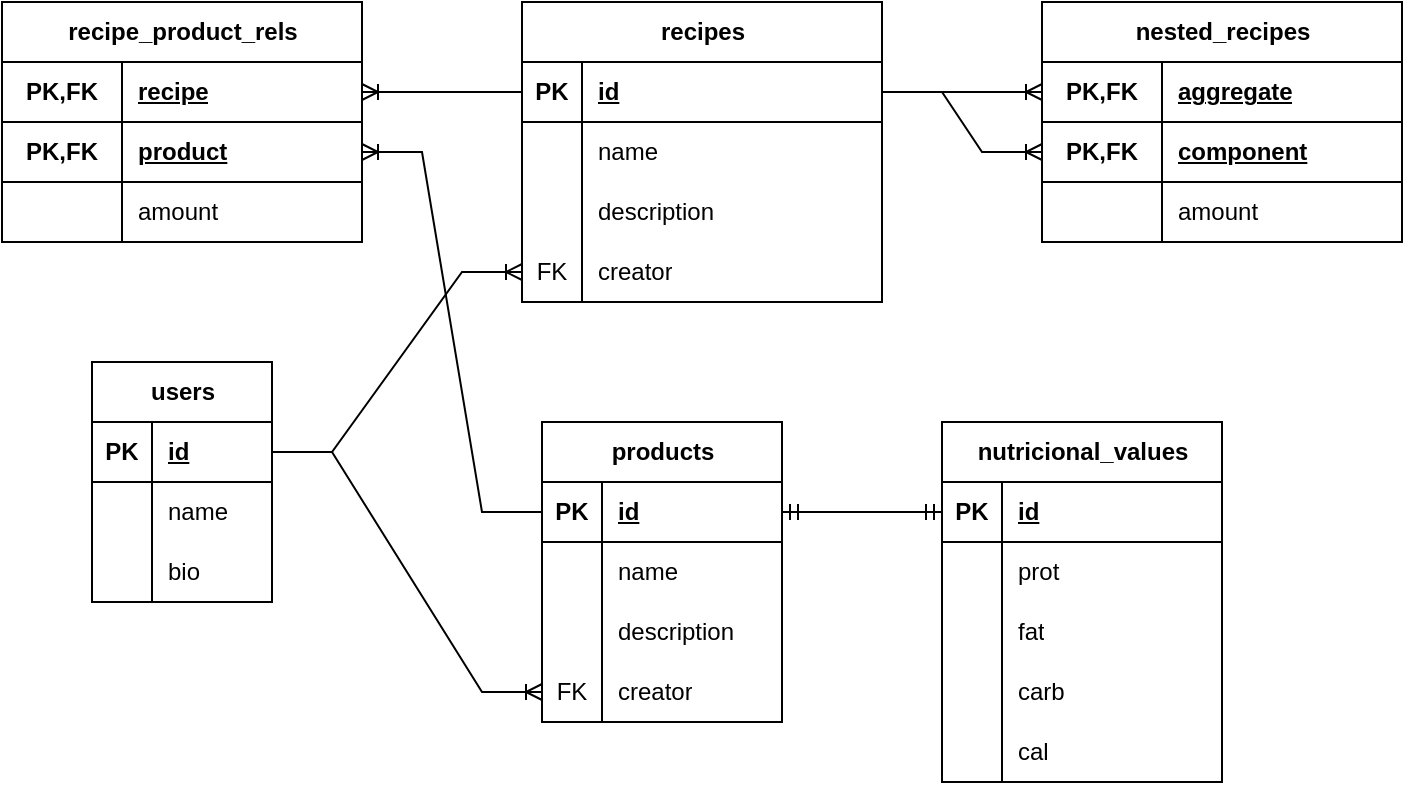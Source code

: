 <mxfile>
    <diagram name="Page-1" id="bktZiqbW34DdxiBYwOLP">
        <mxGraphModel dx="1596" dy="1213" grid="1" gridSize="10" guides="1" tooltips="1" connect="1" arrows="1" fold="1" page="0" pageScale="1" pageWidth="850" pageHeight="1100" math="0" shadow="0">
            <root>
                <mxCell id="0"/>
                <mxCell id="1" parent="0"/>
                <mxCell id="j-yExEiMpuhoz1rZ12O7-1" value="products" style="shape=table;startSize=30;container=1;collapsible=1;childLayout=tableLayout;fixedRows=1;rowLines=0;fontStyle=1;align=center;resizeLast=1;html=1;" parent="1" vertex="1">
                    <mxGeometry x="-250" y="-140" width="120" height="150" as="geometry"/>
                </mxCell>
                <mxCell id="j-yExEiMpuhoz1rZ12O7-2" value="" style="shape=tableRow;horizontal=0;startSize=0;swimlaneHead=0;swimlaneBody=0;fillColor=none;collapsible=0;dropTarget=0;points=[[0,0.5],[1,0.5]];portConstraint=eastwest;top=0;left=0;right=0;bottom=1;" parent="j-yExEiMpuhoz1rZ12O7-1" vertex="1">
                    <mxGeometry y="30" width="120" height="30" as="geometry"/>
                </mxCell>
                <mxCell id="j-yExEiMpuhoz1rZ12O7-3" value="PK" style="shape=partialRectangle;connectable=0;fillColor=none;top=0;left=0;bottom=0;right=0;fontStyle=1;overflow=hidden;whiteSpace=wrap;html=1;" parent="j-yExEiMpuhoz1rZ12O7-2" vertex="1">
                    <mxGeometry width="30" height="30" as="geometry">
                        <mxRectangle width="30" height="30" as="alternateBounds"/>
                    </mxGeometry>
                </mxCell>
                <mxCell id="j-yExEiMpuhoz1rZ12O7-4" value="id" style="shape=partialRectangle;connectable=0;fillColor=none;top=0;left=0;bottom=0;right=0;align=left;spacingLeft=6;fontStyle=5;overflow=hidden;whiteSpace=wrap;html=1;" parent="j-yExEiMpuhoz1rZ12O7-2" vertex="1">
                    <mxGeometry x="30" width="90" height="30" as="geometry">
                        <mxRectangle width="90" height="30" as="alternateBounds"/>
                    </mxGeometry>
                </mxCell>
                <mxCell id="j-yExEiMpuhoz1rZ12O7-5" value="" style="shape=tableRow;horizontal=0;startSize=0;swimlaneHead=0;swimlaneBody=0;fillColor=none;collapsible=0;dropTarget=0;points=[[0,0.5],[1,0.5]];portConstraint=eastwest;top=0;left=0;right=0;bottom=0;" parent="j-yExEiMpuhoz1rZ12O7-1" vertex="1">
                    <mxGeometry y="60" width="120" height="30" as="geometry"/>
                </mxCell>
                <mxCell id="j-yExEiMpuhoz1rZ12O7-6" value="" style="shape=partialRectangle;connectable=0;fillColor=none;top=0;left=0;bottom=0;right=0;editable=1;overflow=hidden;whiteSpace=wrap;html=1;" parent="j-yExEiMpuhoz1rZ12O7-5" vertex="1">
                    <mxGeometry width="30" height="30" as="geometry">
                        <mxRectangle width="30" height="30" as="alternateBounds"/>
                    </mxGeometry>
                </mxCell>
                <mxCell id="j-yExEiMpuhoz1rZ12O7-7" value="name" style="shape=partialRectangle;connectable=0;fillColor=none;top=0;left=0;bottom=0;right=0;align=left;spacingLeft=6;overflow=hidden;whiteSpace=wrap;html=1;" parent="j-yExEiMpuhoz1rZ12O7-5" vertex="1">
                    <mxGeometry x="30" width="90" height="30" as="geometry">
                        <mxRectangle width="90" height="30" as="alternateBounds"/>
                    </mxGeometry>
                </mxCell>
                <mxCell id="j-yExEiMpuhoz1rZ12O7-8" value="" style="shape=tableRow;horizontal=0;startSize=0;swimlaneHead=0;swimlaneBody=0;fillColor=none;collapsible=0;dropTarget=0;points=[[0,0.5],[1,0.5]];portConstraint=eastwest;top=0;left=0;right=0;bottom=0;" parent="j-yExEiMpuhoz1rZ12O7-1" vertex="1">
                    <mxGeometry y="90" width="120" height="30" as="geometry"/>
                </mxCell>
                <mxCell id="j-yExEiMpuhoz1rZ12O7-9" value="" style="shape=partialRectangle;connectable=0;fillColor=none;top=0;left=0;bottom=0;right=0;editable=1;overflow=hidden;whiteSpace=wrap;html=1;" parent="j-yExEiMpuhoz1rZ12O7-8" vertex="1">
                    <mxGeometry width="30" height="30" as="geometry">
                        <mxRectangle width="30" height="30" as="alternateBounds"/>
                    </mxGeometry>
                </mxCell>
                <mxCell id="j-yExEiMpuhoz1rZ12O7-10" value="description" style="shape=partialRectangle;connectable=0;fillColor=none;top=0;left=0;bottom=0;right=0;align=left;spacingLeft=6;overflow=hidden;whiteSpace=wrap;html=1;" parent="j-yExEiMpuhoz1rZ12O7-8" vertex="1">
                    <mxGeometry x="30" width="90" height="30" as="geometry">
                        <mxRectangle width="90" height="30" as="alternateBounds"/>
                    </mxGeometry>
                </mxCell>
                <mxCell id="j-yExEiMpuhoz1rZ12O7-11" value="" style="shape=tableRow;horizontal=0;startSize=0;swimlaneHead=0;swimlaneBody=0;fillColor=none;collapsible=0;dropTarget=0;points=[[0,0.5],[1,0.5]];portConstraint=eastwest;top=0;left=0;right=0;bottom=0;" parent="j-yExEiMpuhoz1rZ12O7-1" vertex="1">
                    <mxGeometry y="120" width="120" height="30" as="geometry"/>
                </mxCell>
                <mxCell id="j-yExEiMpuhoz1rZ12O7-12" value="FK" style="shape=partialRectangle;connectable=0;fillColor=none;top=0;left=0;bottom=0;right=0;editable=1;overflow=hidden;whiteSpace=wrap;html=1;" parent="j-yExEiMpuhoz1rZ12O7-11" vertex="1">
                    <mxGeometry width="30" height="30" as="geometry">
                        <mxRectangle width="30" height="30" as="alternateBounds"/>
                    </mxGeometry>
                </mxCell>
                <mxCell id="j-yExEiMpuhoz1rZ12O7-13" value="creator" style="shape=partialRectangle;connectable=0;fillColor=none;top=0;left=0;bottom=0;right=0;align=left;spacingLeft=6;overflow=hidden;whiteSpace=wrap;html=1;" parent="j-yExEiMpuhoz1rZ12O7-11" vertex="1">
                    <mxGeometry x="30" width="90" height="30" as="geometry">
                        <mxRectangle width="90" height="30" as="alternateBounds"/>
                    </mxGeometry>
                </mxCell>
                <mxCell id="j-yExEiMpuhoz1rZ12O7-20" value="nutricional_values" style="shape=table;startSize=30;container=1;collapsible=1;childLayout=tableLayout;fixedRows=1;rowLines=0;fontStyle=1;align=center;resizeLast=1;html=1;" parent="1" vertex="1">
                    <mxGeometry x="-50" y="-140" width="140" height="180" as="geometry"/>
                </mxCell>
                <mxCell id="j-yExEiMpuhoz1rZ12O7-21" value="" style="shape=tableRow;horizontal=0;startSize=0;swimlaneHead=0;swimlaneBody=0;fillColor=none;collapsible=0;dropTarget=0;points=[[0,0.5],[1,0.5]];portConstraint=eastwest;top=0;left=0;right=0;bottom=1;" parent="j-yExEiMpuhoz1rZ12O7-20" vertex="1">
                    <mxGeometry y="30" width="140" height="30" as="geometry"/>
                </mxCell>
                <mxCell id="j-yExEiMpuhoz1rZ12O7-22" value="PK" style="shape=partialRectangle;connectable=0;fillColor=none;top=0;left=0;bottom=0;right=0;fontStyle=1;overflow=hidden;whiteSpace=wrap;html=1;" parent="j-yExEiMpuhoz1rZ12O7-21" vertex="1">
                    <mxGeometry width="30" height="30" as="geometry">
                        <mxRectangle width="30" height="30" as="alternateBounds"/>
                    </mxGeometry>
                </mxCell>
                <mxCell id="j-yExEiMpuhoz1rZ12O7-23" value="id" style="shape=partialRectangle;connectable=0;fillColor=none;top=0;left=0;bottom=0;right=0;align=left;spacingLeft=6;fontStyle=5;overflow=hidden;whiteSpace=wrap;html=1;" parent="j-yExEiMpuhoz1rZ12O7-21" vertex="1">
                    <mxGeometry x="30" width="110" height="30" as="geometry">
                        <mxRectangle width="110" height="30" as="alternateBounds"/>
                    </mxGeometry>
                </mxCell>
                <mxCell id="j-yExEiMpuhoz1rZ12O7-24" value="" style="shape=tableRow;horizontal=0;startSize=0;swimlaneHead=0;swimlaneBody=0;fillColor=none;collapsible=0;dropTarget=0;points=[[0,0.5],[1,0.5]];portConstraint=eastwest;top=0;left=0;right=0;bottom=0;" parent="j-yExEiMpuhoz1rZ12O7-20" vertex="1">
                    <mxGeometry y="60" width="140" height="30" as="geometry"/>
                </mxCell>
                <mxCell id="j-yExEiMpuhoz1rZ12O7-25" value="" style="shape=partialRectangle;connectable=0;fillColor=none;top=0;left=0;bottom=0;right=0;editable=1;overflow=hidden;whiteSpace=wrap;html=1;" parent="j-yExEiMpuhoz1rZ12O7-24" vertex="1">
                    <mxGeometry width="30" height="30" as="geometry">
                        <mxRectangle width="30" height="30" as="alternateBounds"/>
                    </mxGeometry>
                </mxCell>
                <mxCell id="j-yExEiMpuhoz1rZ12O7-26" value="prot" style="shape=partialRectangle;connectable=0;fillColor=none;top=0;left=0;bottom=0;right=0;align=left;spacingLeft=6;overflow=hidden;whiteSpace=wrap;html=1;" parent="j-yExEiMpuhoz1rZ12O7-24" vertex="1">
                    <mxGeometry x="30" width="110" height="30" as="geometry">
                        <mxRectangle width="110" height="30" as="alternateBounds"/>
                    </mxGeometry>
                </mxCell>
                <mxCell id="j-yExEiMpuhoz1rZ12O7-27" value="" style="shape=tableRow;horizontal=0;startSize=0;swimlaneHead=0;swimlaneBody=0;fillColor=none;collapsible=0;dropTarget=0;points=[[0,0.5],[1,0.5]];portConstraint=eastwest;top=0;left=0;right=0;bottom=0;" parent="j-yExEiMpuhoz1rZ12O7-20" vertex="1">
                    <mxGeometry y="90" width="140" height="30" as="geometry"/>
                </mxCell>
                <mxCell id="j-yExEiMpuhoz1rZ12O7-28" value="" style="shape=partialRectangle;connectable=0;fillColor=none;top=0;left=0;bottom=0;right=0;editable=1;overflow=hidden;whiteSpace=wrap;html=1;" parent="j-yExEiMpuhoz1rZ12O7-27" vertex="1">
                    <mxGeometry width="30" height="30" as="geometry">
                        <mxRectangle width="30" height="30" as="alternateBounds"/>
                    </mxGeometry>
                </mxCell>
                <mxCell id="j-yExEiMpuhoz1rZ12O7-29" value="fat" style="shape=partialRectangle;connectable=0;fillColor=none;top=0;left=0;bottom=0;right=0;align=left;spacingLeft=6;overflow=hidden;whiteSpace=wrap;html=1;" parent="j-yExEiMpuhoz1rZ12O7-27" vertex="1">
                    <mxGeometry x="30" width="110" height="30" as="geometry">
                        <mxRectangle width="110" height="30" as="alternateBounds"/>
                    </mxGeometry>
                </mxCell>
                <mxCell id="j-yExEiMpuhoz1rZ12O7-30" value="" style="shape=tableRow;horizontal=0;startSize=0;swimlaneHead=0;swimlaneBody=0;fillColor=none;collapsible=0;dropTarget=0;points=[[0,0.5],[1,0.5]];portConstraint=eastwest;top=0;left=0;right=0;bottom=0;" parent="j-yExEiMpuhoz1rZ12O7-20" vertex="1">
                    <mxGeometry y="120" width="140" height="30" as="geometry"/>
                </mxCell>
                <mxCell id="j-yExEiMpuhoz1rZ12O7-31" value="" style="shape=partialRectangle;connectable=0;fillColor=none;top=0;left=0;bottom=0;right=0;editable=1;overflow=hidden;whiteSpace=wrap;html=1;" parent="j-yExEiMpuhoz1rZ12O7-30" vertex="1">
                    <mxGeometry width="30" height="30" as="geometry">
                        <mxRectangle width="30" height="30" as="alternateBounds"/>
                    </mxGeometry>
                </mxCell>
                <mxCell id="j-yExEiMpuhoz1rZ12O7-32" value="carb" style="shape=partialRectangle;connectable=0;fillColor=none;top=0;left=0;bottom=0;right=0;align=left;spacingLeft=6;overflow=hidden;whiteSpace=wrap;html=1;" parent="j-yExEiMpuhoz1rZ12O7-30" vertex="1">
                    <mxGeometry x="30" width="110" height="30" as="geometry">
                        <mxRectangle width="110" height="30" as="alternateBounds"/>
                    </mxGeometry>
                </mxCell>
                <mxCell id="j-yExEiMpuhoz1rZ12O7-33" value="" style="shape=tableRow;horizontal=0;startSize=0;swimlaneHead=0;swimlaneBody=0;fillColor=none;collapsible=0;dropTarget=0;points=[[0,0.5],[1,0.5]];portConstraint=eastwest;top=0;left=0;right=0;bottom=0;" parent="j-yExEiMpuhoz1rZ12O7-20" vertex="1">
                    <mxGeometry y="150" width="140" height="30" as="geometry"/>
                </mxCell>
                <mxCell id="j-yExEiMpuhoz1rZ12O7-34" value="" style="shape=partialRectangle;connectable=0;fillColor=none;top=0;left=0;bottom=0;right=0;editable=1;overflow=hidden;whiteSpace=wrap;html=1;" parent="j-yExEiMpuhoz1rZ12O7-33" vertex="1">
                    <mxGeometry width="30" height="30" as="geometry">
                        <mxRectangle width="30" height="30" as="alternateBounds"/>
                    </mxGeometry>
                </mxCell>
                <mxCell id="j-yExEiMpuhoz1rZ12O7-35" value="cal" style="shape=partialRectangle;connectable=0;fillColor=none;top=0;left=0;bottom=0;right=0;align=left;spacingLeft=6;overflow=hidden;whiteSpace=wrap;html=1;" parent="j-yExEiMpuhoz1rZ12O7-33" vertex="1">
                    <mxGeometry x="30" width="110" height="30" as="geometry">
                        <mxRectangle width="110" height="30" as="alternateBounds"/>
                    </mxGeometry>
                </mxCell>
                <mxCell id="j-yExEiMpuhoz1rZ12O7-36" value="" style="edgeStyle=entityRelationEdgeStyle;fontSize=12;html=1;endArrow=ERmandOne;startArrow=ERmandOne;rounded=0;" parent="1" source="j-yExEiMpuhoz1rZ12O7-2" target="j-yExEiMpuhoz1rZ12O7-21" edge="1">
                    <mxGeometry width="100" height="100" relative="1" as="geometry">
                        <mxPoint x="-120" y="250" as="sourcePoint"/>
                        <mxPoint x="-20" y="150" as="targetPoint"/>
                    </mxGeometry>
                </mxCell>
                <mxCell id="j-yExEiMpuhoz1rZ12O7-37" value="users" style="shape=table;startSize=30;container=1;collapsible=1;childLayout=tableLayout;fixedRows=1;rowLines=0;fontStyle=1;align=center;resizeLast=1;html=1;" parent="1" vertex="1">
                    <mxGeometry x="-475" y="-170" width="90" height="120" as="geometry"/>
                </mxCell>
                <mxCell id="j-yExEiMpuhoz1rZ12O7-38" value="" style="shape=tableRow;horizontal=0;startSize=0;swimlaneHead=0;swimlaneBody=0;fillColor=none;collapsible=0;dropTarget=0;points=[[0,0.5],[1,0.5]];portConstraint=eastwest;top=0;left=0;right=0;bottom=1;" parent="j-yExEiMpuhoz1rZ12O7-37" vertex="1">
                    <mxGeometry y="30" width="90" height="30" as="geometry"/>
                </mxCell>
                <mxCell id="j-yExEiMpuhoz1rZ12O7-39" value="PK" style="shape=partialRectangle;connectable=0;fillColor=none;top=0;left=0;bottom=0;right=0;fontStyle=1;overflow=hidden;whiteSpace=wrap;html=1;" parent="j-yExEiMpuhoz1rZ12O7-38" vertex="1">
                    <mxGeometry width="30" height="30" as="geometry">
                        <mxRectangle width="30" height="30" as="alternateBounds"/>
                    </mxGeometry>
                </mxCell>
                <mxCell id="j-yExEiMpuhoz1rZ12O7-40" value="id" style="shape=partialRectangle;connectable=0;fillColor=none;top=0;left=0;bottom=0;right=0;align=left;spacingLeft=6;fontStyle=5;overflow=hidden;whiteSpace=wrap;html=1;" parent="j-yExEiMpuhoz1rZ12O7-38" vertex="1">
                    <mxGeometry x="30" width="60" height="30" as="geometry">
                        <mxRectangle width="60" height="30" as="alternateBounds"/>
                    </mxGeometry>
                </mxCell>
                <mxCell id="j-yExEiMpuhoz1rZ12O7-41" value="" style="shape=tableRow;horizontal=0;startSize=0;swimlaneHead=0;swimlaneBody=0;fillColor=none;collapsible=0;dropTarget=0;points=[[0,0.5],[1,0.5]];portConstraint=eastwest;top=0;left=0;right=0;bottom=0;" parent="j-yExEiMpuhoz1rZ12O7-37" vertex="1">
                    <mxGeometry y="60" width="90" height="30" as="geometry"/>
                </mxCell>
                <mxCell id="j-yExEiMpuhoz1rZ12O7-42" value="" style="shape=partialRectangle;connectable=0;fillColor=none;top=0;left=0;bottom=0;right=0;editable=1;overflow=hidden;whiteSpace=wrap;html=1;" parent="j-yExEiMpuhoz1rZ12O7-41" vertex="1">
                    <mxGeometry width="30" height="30" as="geometry">
                        <mxRectangle width="30" height="30" as="alternateBounds"/>
                    </mxGeometry>
                </mxCell>
                <mxCell id="j-yExEiMpuhoz1rZ12O7-43" value="name" style="shape=partialRectangle;connectable=0;fillColor=none;top=0;left=0;bottom=0;right=0;align=left;spacingLeft=6;overflow=hidden;whiteSpace=wrap;html=1;" parent="j-yExEiMpuhoz1rZ12O7-41" vertex="1">
                    <mxGeometry x="30" width="60" height="30" as="geometry">
                        <mxRectangle width="60" height="30" as="alternateBounds"/>
                    </mxGeometry>
                </mxCell>
                <mxCell id="j-yExEiMpuhoz1rZ12O7-44" value="" style="shape=tableRow;horizontal=0;startSize=0;swimlaneHead=0;swimlaneBody=0;fillColor=none;collapsible=0;dropTarget=0;points=[[0,0.5],[1,0.5]];portConstraint=eastwest;top=0;left=0;right=0;bottom=0;" parent="j-yExEiMpuhoz1rZ12O7-37" vertex="1">
                    <mxGeometry y="90" width="90" height="30" as="geometry"/>
                </mxCell>
                <mxCell id="j-yExEiMpuhoz1rZ12O7-45" value="" style="shape=partialRectangle;connectable=0;fillColor=none;top=0;left=0;bottom=0;right=0;editable=1;overflow=hidden;whiteSpace=wrap;html=1;" parent="j-yExEiMpuhoz1rZ12O7-44" vertex="1">
                    <mxGeometry width="30" height="30" as="geometry">
                        <mxRectangle width="30" height="30" as="alternateBounds"/>
                    </mxGeometry>
                </mxCell>
                <mxCell id="j-yExEiMpuhoz1rZ12O7-46" value="bio" style="shape=partialRectangle;connectable=0;fillColor=none;top=0;left=0;bottom=0;right=0;align=left;spacingLeft=6;overflow=hidden;whiteSpace=wrap;html=1;" parent="j-yExEiMpuhoz1rZ12O7-44" vertex="1">
                    <mxGeometry x="30" width="60" height="30" as="geometry">
                        <mxRectangle width="60" height="30" as="alternateBounds"/>
                    </mxGeometry>
                </mxCell>
                <mxCell id="j-yExEiMpuhoz1rZ12O7-78" value="" style="edgeStyle=entityRelationEdgeStyle;fontSize=12;html=1;endArrow=ERoneToMany;rounded=0;" parent="1" source="j-yExEiMpuhoz1rZ12O7-38" target="j-yExEiMpuhoz1rZ12O7-11" edge="1">
                    <mxGeometry width="100" height="100" relative="1" as="geometry">
                        <mxPoint x="-240" y="250" as="sourcePoint"/>
                        <mxPoint x="-140" y="150" as="targetPoint"/>
                    </mxGeometry>
                </mxCell>
                <mxCell id="j-yExEiMpuhoz1rZ12O7-79" value="recipes" style="shape=table;startSize=30;container=1;collapsible=1;childLayout=tableLayout;fixedRows=1;rowLines=0;fontStyle=1;align=center;resizeLast=1;html=1;" parent="1" vertex="1">
                    <mxGeometry x="-260" y="-350" width="180" height="150" as="geometry"/>
                </mxCell>
                <mxCell id="j-yExEiMpuhoz1rZ12O7-80" value="" style="shape=tableRow;horizontal=0;startSize=0;swimlaneHead=0;swimlaneBody=0;fillColor=none;collapsible=0;dropTarget=0;points=[[0,0.5],[1,0.5]];portConstraint=eastwest;top=0;left=0;right=0;bottom=1;" parent="j-yExEiMpuhoz1rZ12O7-79" vertex="1">
                    <mxGeometry y="30" width="180" height="30" as="geometry"/>
                </mxCell>
                <mxCell id="j-yExEiMpuhoz1rZ12O7-81" value="PK" style="shape=partialRectangle;connectable=0;fillColor=none;top=0;left=0;bottom=0;right=0;fontStyle=1;overflow=hidden;whiteSpace=wrap;html=1;" parent="j-yExEiMpuhoz1rZ12O7-80" vertex="1">
                    <mxGeometry width="30" height="30" as="geometry">
                        <mxRectangle width="30" height="30" as="alternateBounds"/>
                    </mxGeometry>
                </mxCell>
                <mxCell id="j-yExEiMpuhoz1rZ12O7-82" value="id" style="shape=partialRectangle;connectable=0;fillColor=none;top=0;left=0;bottom=0;right=0;align=left;spacingLeft=6;fontStyle=5;overflow=hidden;whiteSpace=wrap;html=1;" parent="j-yExEiMpuhoz1rZ12O7-80" vertex="1">
                    <mxGeometry x="30" width="150" height="30" as="geometry">
                        <mxRectangle width="150" height="30" as="alternateBounds"/>
                    </mxGeometry>
                </mxCell>
                <mxCell id="j-yExEiMpuhoz1rZ12O7-83" value="" style="shape=tableRow;horizontal=0;startSize=0;swimlaneHead=0;swimlaneBody=0;fillColor=none;collapsible=0;dropTarget=0;points=[[0,0.5],[1,0.5]];portConstraint=eastwest;top=0;left=0;right=0;bottom=0;" parent="j-yExEiMpuhoz1rZ12O7-79" vertex="1">
                    <mxGeometry y="60" width="180" height="30" as="geometry"/>
                </mxCell>
                <mxCell id="j-yExEiMpuhoz1rZ12O7-84" value="" style="shape=partialRectangle;connectable=0;fillColor=none;top=0;left=0;bottom=0;right=0;editable=1;overflow=hidden;whiteSpace=wrap;html=1;" parent="j-yExEiMpuhoz1rZ12O7-83" vertex="1">
                    <mxGeometry width="30" height="30" as="geometry">
                        <mxRectangle width="30" height="30" as="alternateBounds"/>
                    </mxGeometry>
                </mxCell>
                <mxCell id="j-yExEiMpuhoz1rZ12O7-85" value="name" style="shape=partialRectangle;connectable=0;fillColor=none;top=0;left=0;bottom=0;right=0;align=left;spacingLeft=6;overflow=hidden;whiteSpace=wrap;html=1;" parent="j-yExEiMpuhoz1rZ12O7-83" vertex="1">
                    <mxGeometry x="30" width="150" height="30" as="geometry">
                        <mxRectangle width="150" height="30" as="alternateBounds"/>
                    </mxGeometry>
                </mxCell>
                <mxCell id="j-yExEiMpuhoz1rZ12O7-86" value="" style="shape=tableRow;horizontal=0;startSize=0;swimlaneHead=0;swimlaneBody=0;fillColor=none;collapsible=0;dropTarget=0;points=[[0,0.5],[1,0.5]];portConstraint=eastwest;top=0;left=0;right=0;bottom=0;" parent="j-yExEiMpuhoz1rZ12O7-79" vertex="1">
                    <mxGeometry y="90" width="180" height="30" as="geometry"/>
                </mxCell>
                <mxCell id="j-yExEiMpuhoz1rZ12O7-87" value="" style="shape=partialRectangle;connectable=0;fillColor=none;top=0;left=0;bottom=0;right=0;editable=1;overflow=hidden;whiteSpace=wrap;html=1;" parent="j-yExEiMpuhoz1rZ12O7-86" vertex="1">
                    <mxGeometry width="30" height="30" as="geometry">
                        <mxRectangle width="30" height="30" as="alternateBounds"/>
                    </mxGeometry>
                </mxCell>
                <mxCell id="j-yExEiMpuhoz1rZ12O7-88" value="description" style="shape=partialRectangle;connectable=0;fillColor=none;top=0;left=0;bottom=0;right=0;align=left;spacingLeft=6;overflow=hidden;whiteSpace=wrap;html=1;" parent="j-yExEiMpuhoz1rZ12O7-86" vertex="1">
                    <mxGeometry x="30" width="150" height="30" as="geometry">
                        <mxRectangle width="150" height="30" as="alternateBounds"/>
                    </mxGeometry>
                </mxCell>
                <mxCell id="j-yExEiMpuhoz1rZ12O7-89" value="" style="shape=tableRow;horizontal=0;startSize=0;swimlaneHead=0;swimlaneBody=0;fillColor=none;collapsible=0;dropTarget=0;points=[[0,0.5],[1,0.5]];portConstraint=eastwest;top=0;left=0;right=0;bottom=0;" parent="j-yExEiMpuhoz1rZ12O7-79" vertex="1">
                    <mxGeometry y="120" width="180" height="30" as="geometry"/>
                </mxCell>
                <mxCell id="j-yExEiMpuhoz1rZ12O7-90" value="FK" style="shape=partialRectangle;connectable=0;fillColor=none;top=0;left=0;bottom=0;right=0;editable=1;overflow=hidden;whiteSpace=wrap;html=1;" parent="j-yExEiMpuhoz1rZ12O7-89" vertex="1">
                    <mxGeometry width="30" height="30" as="geometry">
                        <mxRectangle width="30" height="30" as="alternateBounds"/>
                    </mxGeometry>
                </mxCell>
                <mxCell id="j-yExEiMpuhoz1rZ12O7-91" value="creator" style="shape=partialRectangle;connectable=0;fillColor=none;top=0;left=0;bottom=0;right=0;align=left;spacingLeft=6;overflow=hidden;whiteSpace=wrap;html=1;" parent="j-yExEiMpuhoz1rZ12O7-89" vertex="1">
                    <mxGeometry x="30" width="150" height="30" as="geometry">
                        <mxRectangle width="150" height="30" as="alternateBounds"/>
                    </mxGeometry>
                </mxCell>
                <mxCell id="j-yExEiMpuhoz1rZ12O7-92" value="recipe_product_rels" style="shape=table;startSize=30;container=1;collapsible=1;childLayout=tableLayout;fixedRows=1;rowLines=0;fontStyle=1;align=center;resizeLast=1;html=1;" parent="1" vertex="1">
                    <mxGeometry x="-520" y="-350" width="180" height="120" as="geometry"/>
                </mxCell>
                <mxCell id="j-yExEiMpuhoz1rZ12O7-93" value="" style="shape=tableRow;horizontal=0;startSize=0;swimlaneHead=0;swimlaneBody=0;fillColor=none;collapsible=0;dropTarget=0;points=[[0,0.5],[1,0.5]];portConstraint=eastwest;top=0;left=0;right=0;bottom=1;" parent="j-yExEiMpuhoz1rZ12O7-92" vertex="1">
                    <mxGeometry y="30" width="180" height="30" as="geometry"/>
                </mxCell>
                <mxCell id="j-yExEiMpuhoz1rZ12O7-94" value="PK,FK" style="shape=partialRectangle;connectable=0;fillColor=none;top=0;left=0;bottom=0;right=0;fontStyle=1;overflow=hidden;whiteSpace=wrap;html=1;" parent="j-yExEiMpuhoz1rZ12O7-93" vertex="1">
                    <mxGeometry width="60" height="30" as="geometry">
                        <mxRectangle width="60" height="30" as="alternateBounds"/>
                    </mxGeometry>
                </mxCell>
                <mxCell id="j-yExEiMpuhoz1rZ12O7-95" value="recipe" style="shape=partialRectangle;connectable=0;fillColor=none;top=0;left=0;bottom=0;right=0;align=left;spacingLeft=6;fontStyle=5;overflow=hidden;whiteSpace=wrap;html=1;" parent="j-yExEiMpuhoz1rZ12O7-93" vertex="1">
                    <mxGeometry x="60" width="120" height="30" as="geometry">
                        <mxRectangle width="120" height="30" as="alternateBounds"/>
                    </mxGeometry>
                </mxCell>
                <mxCell id="j-yExEiMpuhoz1rZ12O7-105" value="" style="shape=tableRow;horizontal=0;startSize=0;swimlaneHead=0;swimlaneBody=0;fillColor=none;collapsible=0;dropTarget=0;points=[[0,0.5],[1,0.5]];portConstraint=eastwest;top=0;left=0;right=0;bottom=1;" parent="j-yExEiMpuhoz1rZ12O7-92" vertex="1">
                    <mxGeometry y="60" width="180" height="30" as="geometry"/>
                </mxCell>
                <mxCell id="j-yExEiMpuhoz1rZ12O7-106" value="PK,FK" style="shape=partialRectangle;connectable=0;fillColor=none;top=0;left=0;bottom=0;right=0;fontStyle=1;overflow=hidden;whiteSpace=wrap;html=1;" parent="j-yExEiMpuhoz1rZ12O7-105" vertex="1">
                    <mxGeometry width="60" height="30" as="geometry">
                        <mxRectangle width="60" height="30" as="alternateBounds"/>
                    </mxGeometry>
                </mxCell>
                <mxCell id="j-yExEiMpuhoz1rZ12O7-107" value="product" style="shape=partialRectangle;connectable=0;fillColor=none;top=0;left=0;bottom=0;right=0;align=left;spacingLeft=6;fontStyle=5;overflow=hidden;whiteSpace=wrap;html=1;" parent="j-yExEiMpuhoz1rZ12O7-105" vertex="1">
                    <mxGeometry x="60" width="120" height="30" as="geometry">
                        <mxRectangle width="120" height="30" as="alternateBounds"/>
                    </mxGeometry>
                </mxCell>
                <mxCell id="j-yExEiMpuhoz1rZ12O7-96" value="" style="shape=tableRow;horizontal=0;startSize=0;swimlaneHead=0;swimlaneBody=0;fillColor=none;collapsible=0;dropTarget=0;points=[[0,0.5],[1,0.5]];portConstraint=eastwest;top=0;left=0;right=0;bottom=0;" parent="j-yExEiMpuhoz1rZ12O7-92" vertex="1">
                    <mxGeometry y="90" width="180" height="30" as="geometry"/>
                </mxCell>
                <mxCell id="j-yExEiMpuhoz1rZ12O7-97" value="" style="shape=partialRectangle;connectable=0;fillColor=none;top=0;left=0;bottom=0;right=0;editable=1;overflow=hidden;whiteSpace=wrap;html=1;" parent="j-yExEiMpuhoz1rZ12O7-96" vertex="1">
                    <mxGeometry width="60" height="30" as="geometry">
                        <mxRectangle width="60" height="30" as="alternateBounds"/>
                    </mxGeometry>
                </mxCell>
                <mxCell id="j-yExEiMpuhoz1rZ12O7-98" value="amount" style="shape=partialRectangle;connectable=0;fillColor=none;top=0;left=0;bottom=0;right=0;align=left;spacingLeft=6;overflow=hidden;whiteSpace=wrap;html=1;" parent="j-yExEiMpuhoz1rZ12O7-96" vertex="1">
                    <mxGeometry x="60" width="120" height="30" as="geometry">
                        <mxRectangle width="120" height="30" as="alternateBounds"/>
                    </mxGeometry>
                </mxCell>
                <mxCell id="j-yExEiMpuhoz1rZ12O7-108" value="" style="edgeStyle=entityRelationEdgeStyle;fontSize=12;html=1;endArrow=ERoneToMany;rounded=0;" parent="1" source="j-yExEiMpuhoz1rZ12O7-2" target="j-yExEiMpuhoz1rZ12O7-105" edge="1">
                    <mxGeometry width="100" height="100" relative="1" as="geometry">
                        <mxPoint x="-320" y="45" as="sourcePoint"/>
                        <mxPoint x="-240" y="5" as="targetPoint"/>
                    </mxGeometry>
                </mxCell>
                <mxCell id="j-yExEiMpuhoz1rZ12O7-109" value="" style="edgeStyle=entityRelationEdgeStyle;fontSize=12;html=1;endArrow=ERoneToMany;rounded=0;" parent="1" source="j-yExEiMpuhoz1rZ12O7-80" target="j-yExEiMpuhoz1rZ12O7-93" edge="1">
                    <mxGeometry width="100" height="100" relative="1" as="geometry">
                        <mxPoint x="-240" y="-85" as="sourcePoint"/>
                        <mxPoint x="-350" y="-135" as="targetPoint"/>
                    </mxGeometry>
                </mxCell>
                <mxCell id="j-yExEiMpuhoz1rZ12O7-110" value="nested_recipes" style="shape=table;startSize=30;container=1;collapsible=1;childLayout=tableLayout;fixedRows=1;rowLines=0;fontStyle=1;align=center;resizeLast=1;html=1;" parent="1" vertex="1">
                    <mxGeometry y="-350" width="180" height="120" as="geometry"/>
                </mxCell>
                <mxCell id="j-yExEiMpuhoz1rZ12O7-111" value="" style="shape=tableRow;horizontal=0;startSize=0;swimlaneHead=0;swimlaneBody=0;fillColor=none;collapsible=0;dropTarget=0;points=[[0,0.5],[1,0.5]];portConstraint=eastwest;top=0;left=0;right=0;bottom=1;" parent="j-yExEiMpuhoz1rZ12O7-110" vertex="1">
                    <mxGeometry y="30" width="180" height="30" as="geometry"/>
                </mxCell>
                <mxCell id="j-yExEiMpuhoz1rZ12O7-112" value="PK,FK" style="shape=partialRectangle;connectable=0;fillColor=none;top=0;left=0;bottom=0;right=0;fontStyle=1;overflow=hidden;whiteSpace=wrap;html=1;" parent="j-yExEiMpuhoz1rZ12O7-111" vertex="1">
                    <mxGeometry width="60" height="30" as="geometry">
                        <mxRectangle width="60" height="30" as="alternateBounds"/>
                    </mxGeometry>
                </mxCell>
                <mxCell id="j-yExEiMpuhoz1rZ12O7-113" value="aggregate" style="shape=partialRectangle;connectable=0;fillColor=none;top=0;left=0;bottom=0;right=0;align=left;spacingLeft=6;fontStyle=5;overflow=hidden;whiteSpace=wrap;html=1;" parent="j-yExEiMpuhoz1rZ12O7-111" vertex="1">
                    <mxGeometry x="60" width="120" height="30" as="geometry">
                        <mxRectangle width="120" height="30" as="alternateBounds"/>
                    </mxGeometry>
                </mxCell>
                <mxCell id="j-yExEiMpuhoz1rZ12O7-114" value="" style="shape=tableRow;horizontal=0;startSize=0;swimlaneHead=0;swimlaneBody=0;fillColor=none;collapsible=0;dropTarget=0;points=[[0,0.5],[1,0.5]];portConstraint=eastwest;top=0;left=0;right=0;bottom=1;" parent="j-yExEiMpuhoz1rZ12O7-110" vertex="1">
                    <mxGeometry y="60" width="180" height="30" as="geometry"/>
                </mxCell>
                <mxCell id="j-yExEiMpuhoz1rZ12O7-115" value="PK,FK" style="shape=partialRectangle;connectable=0;fillColor=none;top=0;left=0;bottom=0;right=0;fontStyle=1;overflow=hidden;whiteSpace=wrap;html=1;" parent="j-yExEiMpuhoz1rZ12O7-114" vertex="1">
                    <mxGeometry width="60" height="30" as="geometry">
                        <mxRectangle width="60" height="30" as="alternateBounds"/>
                    </mxGeometry>
                </mxCell>
                <mxCell id="j-yExEiMpuhoz1rZ12O7-116" value="component" style="shape=partialRectangle;connectable=0;fillColor=none;top=0;left=0;bottom=0;right=0;align=left;spacingLeft=6;fontStyle=5;overflow=hidden;whiteSpace=wrap;html=1;" parent="j-yExEiMpuhoz1rZ12O7-114" vertex="1">
                    <mxGeometry x="60" width="120" height="30" as="geometry">
                        <mxRectangle width="120" height="30" as="alternateBounds"/>
                    </mxGeometry>
                </mxCell>
                <mxCell id="j-yExEiMpuhoz1rZ12O7-117" value="" style="shape=tableRow;horizontal=0;startSize=0;swimlaneHead=0;swimlaneBody=0;fillColor=none;collapsible=0;dropTarget=0;points=[[0,0.5],[1,0.5]];portConstraint=eastwest;top=0;left=0;right=0;bottom=0;" parent="j-yExEiMpuhoz1rZ12O7-110" vertex="1">
                    <mxGeometry y="90" width="180" height="30" as="geometry"/>
                </mxCell>
                <mxCell id="j-yExEiMpuhoz1rZ12O7-118" value="" style="shape=partialRectangle;connectable=0;fillColor=none;top=0;left=0;bottom=0;right=0;editable=1;overflow=hidden;whiteSpace=wrap;html=1;" parent="j-yExEiMpuhoz1rZ12O7-117" vertex="1">
                    <mxGeometry width="60" height="30" as="geometry">
                        <mxRectangle width="60" height="30" as="alternateBounds"/>
                    </mxGeometry>
                </mxCell>
                <mxCell id="j-yExEiMpuhoz1rZ12O7-119" value="amount" style="shape=partialRectangle;connectable=0;fillColor=none;top=0;left=0;bottom=0;right=0;align=left;spacingLeft=6;overflow=hidden;whiteSpace=wrap;html=1;" parent="j-yExEiMpuhoz1rZ12O7-117" vertex="1">
                    <mxGeometry x="60" width="120" height="30" as="geometry">
                        <mxRectangle width="120" height="30" as="alternateBounds"/>
                    </mxGeometry>
                </mxCell>
                <mxCell id="j-yExEiMpuhoz1rZ12O7-120" value="" style="edgeStyle=entityRelationEdgeStyle;fontSize=12;html=1;endArrow=ERoneToMany;rounded=0;" parent="1" source="j-yExEiMpuhoz1rZ12O7-80" target="j-yExEiMpuhoz1rZ12O7-111" edge="1">
                    <mxGeometry width="100" height="100" relative="1" as="geometry">
                        <mxPoint x="-260" y="-335" as="sourcePoint"/>
                        <mxPoint x="-350" y="-165" as="targetPoint"/>
                    </mxGeometry>
                </mxCell>
                <mxCell id="j-yExEiMpuhoz1rZ12O7-121" value="" style="edgeStyle=entityRelationEdgeStyle;fontSize=12;html=1;endArrow=ERoneToMany;rounded=0;" parent="1" source="j-yExEiMpuhoz1rZ12O7-80" target="j-yExEiMpuhoz1rZ12O7-114" edge="1">
                    <mxGeometry width="100" height="100" relative="1" as="geometry">
                        <mxPoint x="-80" y="-335" as="sourcePoint"/>
                        <mxPoint y="-335" as="targetPoint"/>
                    </mxGeometry>
                </mxCell>
                <mxCell id="j-yExEiMpuhoz1rZ12O7-122" value="" style="edgeStyle=entityRelationEdgeStyle;fontSize=12;html=1;endArrow=ERoneToMany;rounded=0;" parent="1" source="j-yExEiMpuhoz1rZ12O7-38" target="j-yExEiMpuhoz1rZ12O7-89" edge="1">
                    <mxGeometry width="100" height="100" relative="1" as="geometry">
                        <mxPoint x="-320" y="45" as="sourcePoint"/>
                        <mxPoint x="-240" y="5" as="targetPoint"/>
                    </mxGeometry>
                </mxCell>
            </root>
        </mxGraphModel>
    </diagram>
</mxfile>